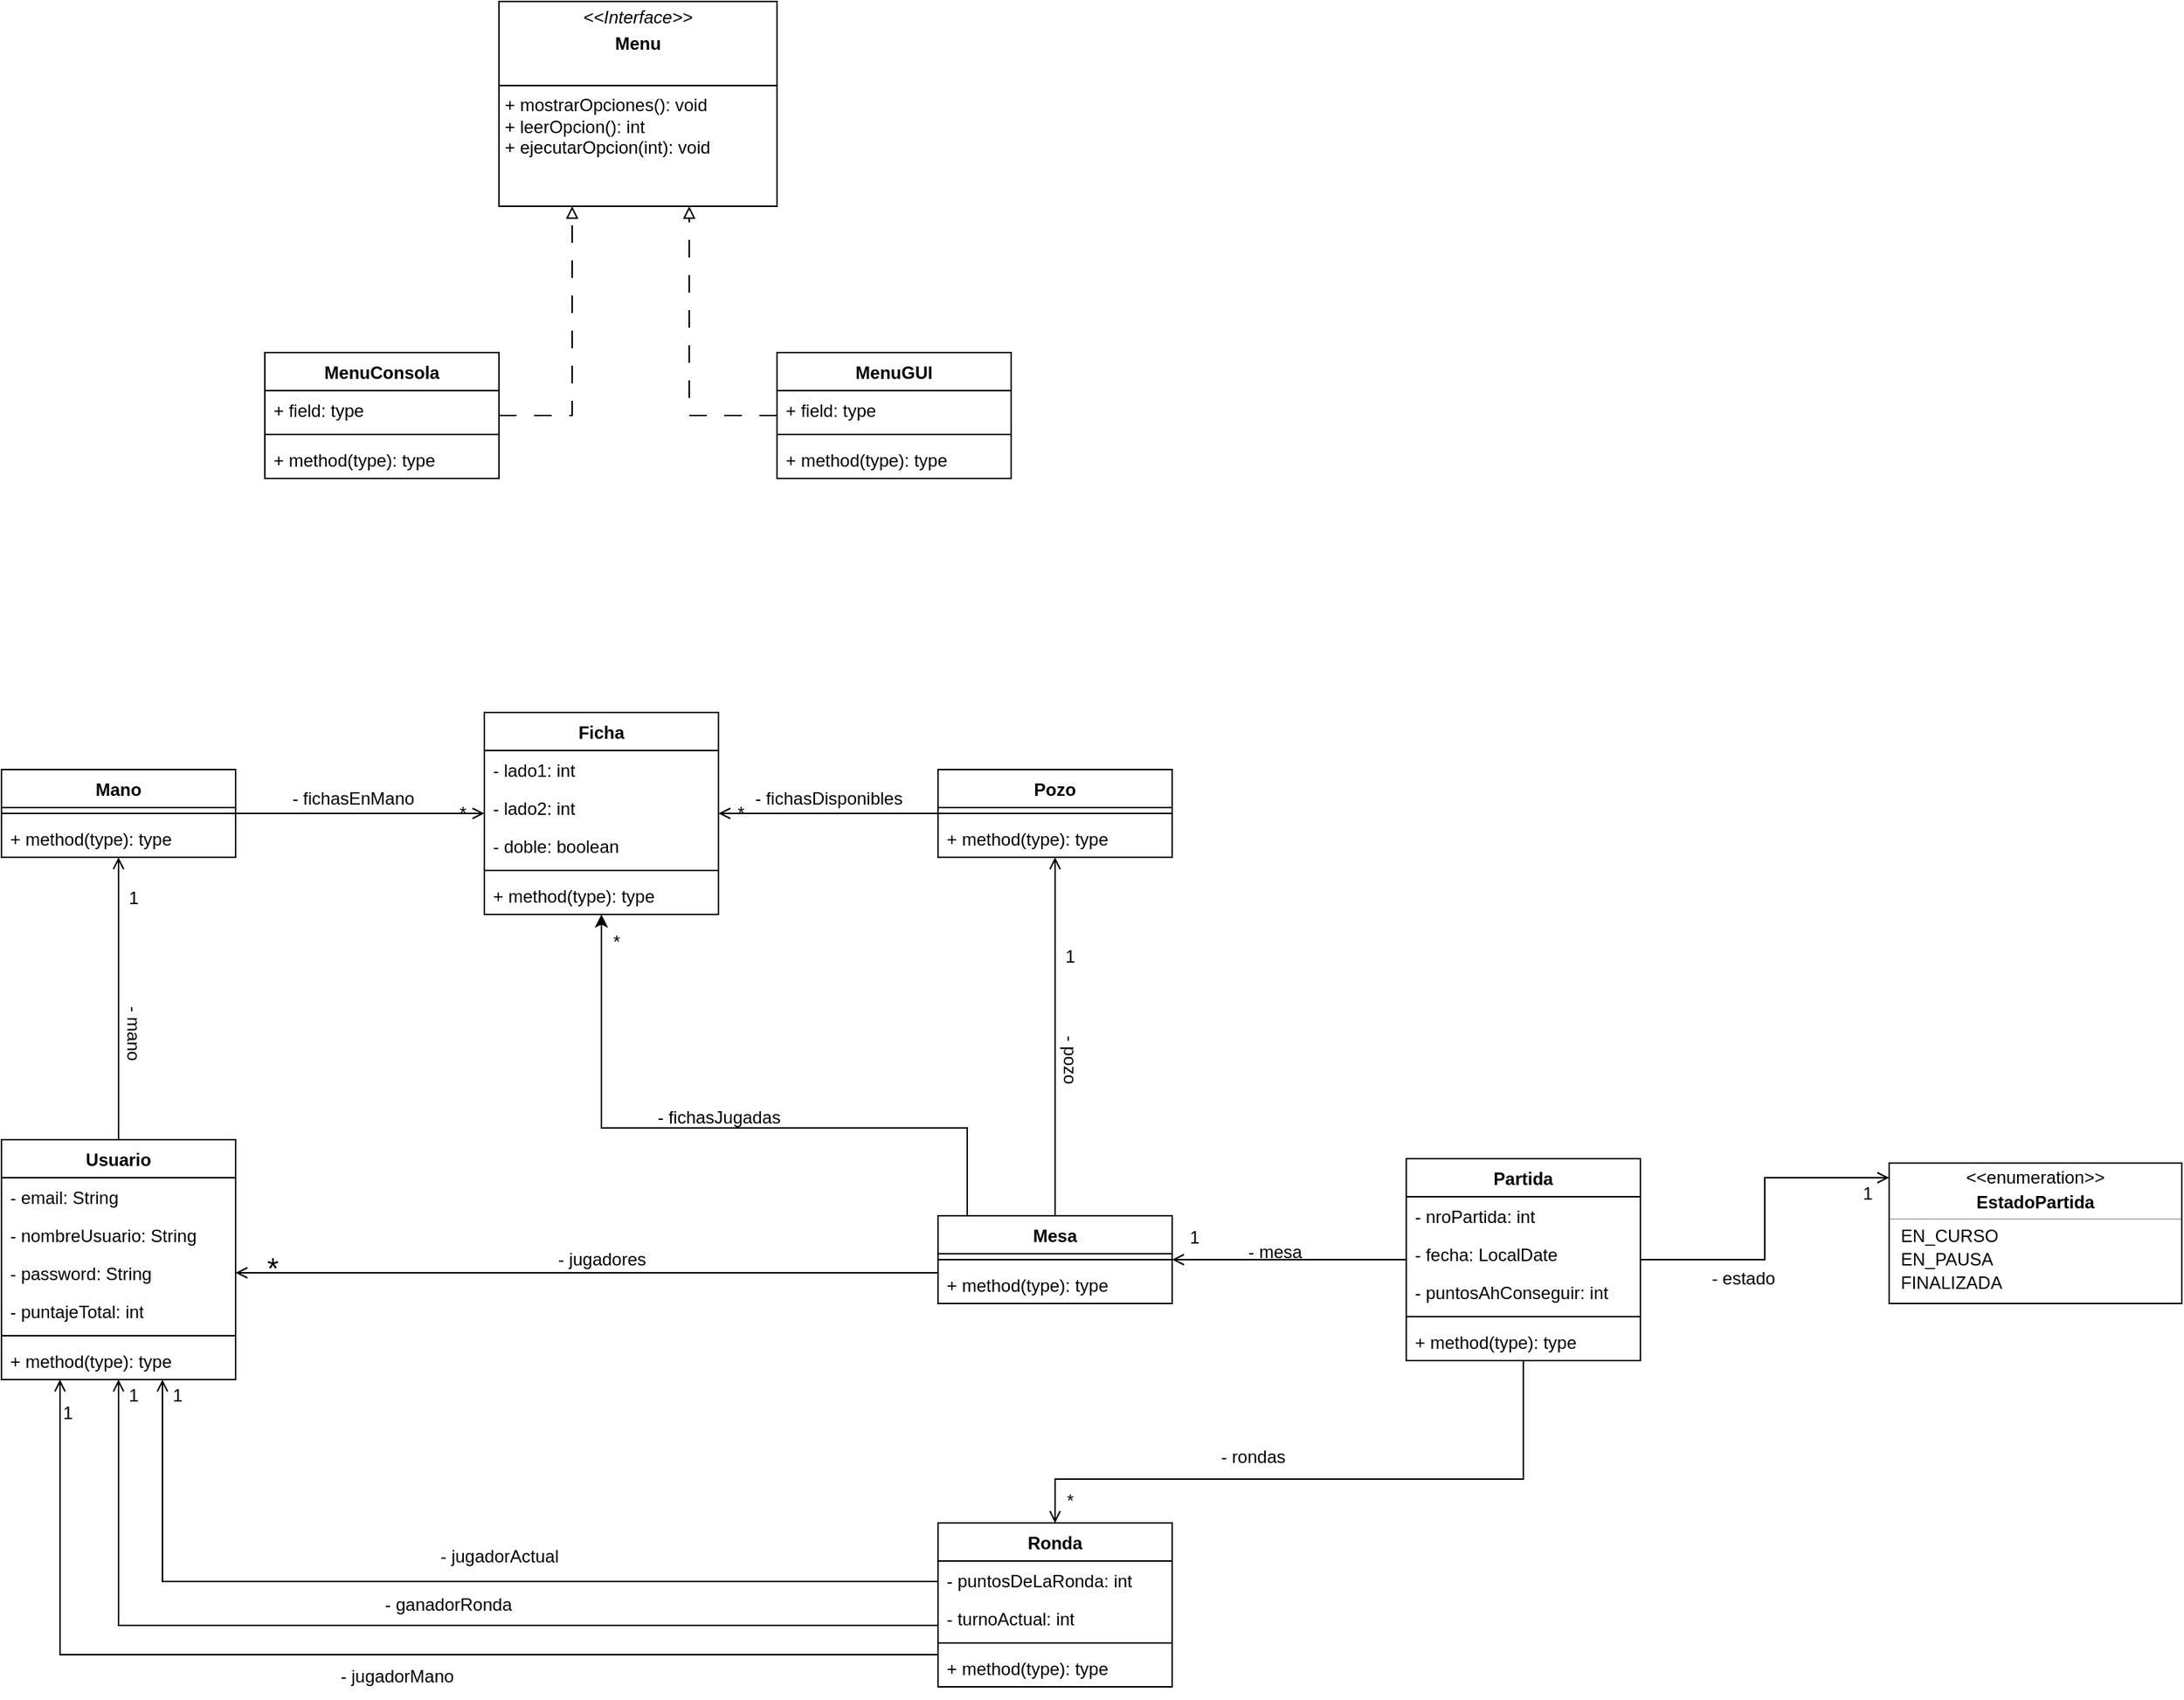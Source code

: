 <mxfile version="26.1.1">
  <diagram name="Página-1" id="Ix4WUKKrvdcGC_T9UIxn">
    <mxGraphModel dx="1434" dy="1663" grid="1" gridSize="10" guides="1" tooltips="1" connect="1" arrows="1" fold="1" page="1" pageScale="1" pageWidth="1169" pageHeight="827" math="0" shadow="0">
      <root>
        <mxCell id="0" />
        <mxCell id="1" parent="0" />
        <mxCell id="uggIbRzkwNaKUa0pgBfb-1" value="Usuario" style="swimlane;fontStyle=1;align=center;verticalAlign=top;childLayout=stackLayout;horizontal=1;startSize=26;horizontalStack=0;resizeParent=1;resizeParentMax=0;resizeLast=0;collapsible=1;marginBottom=0;whiteSpace=wrap;html=1;" parent="1" vertex="1">
          <mxGeometry x="20" y="138" width="160" height="164" as="geometry" />
        </mxCell>
        <mxCell id="uggIbRzkwNaKUa0pgBfb-2" value="- email: String" style="text;strokeColor=none;fillColor=none;align=left;verticalAlign=top;spacingLeft=4;spacingRight=4;overflow=hidden;rotatable=0;points=[[0,0.5],[1,0.5]];portConstraint=eastwest;whiteSpace=wrap;html=1;" parent="uggIbRzkwNaKUa0pgBfb-1" vertex="1">
          <mxGeometry y="26" width="160" height="26" as="geometry" />
        </mxCell>
        <mxCell id="uggIbRzkwNaKUa0pgBfb-6" value="- nombreUsuario: String" style="text;strokeColor=none;fillColor=none;align=left;verticalAlign=top;spacingLeft=4;spacingRight=4;overflow=hidden;rotatable=0;points=[[0,0.5],[1,0.5]];portConstraint=eastwest;whiteSpace=wrap;html=1;" parent="uggIbRzkwNaKUa0pgBfb-1" vertex="1">
          <mxGeometry y="52" width="160" height="26" as="geometry" />
        </mxCell>
        <mxCell id="uggIbRzkwNaKUa0pgBfb-5" value="- password: String" style="text;strokeColor=none;fillColor=none;align=left;verticalAlign=top;spacingLeft=4;spacingRight=4;overflow=hidden;rotatable=0;points=[[0,0.5],[1,0.5]];portConstraint=eastwest;whiteSpace=wrap;html=1;" parent="uggIbRzkwNaKUa0pgBfb-1" vertex="1">
          <mxGeometry y="78" width="160" height="26" as="geometry" />
        </mxCell>
        <mxCell id="uggIbRzkwNaKUa0pgBfb-109" value="- puntajeTotal: int" style="text;strokeColor=none;fillColor=none;align=left;verticalAlign=top;spacingLeft=4;spacingRight=4;overflow=hidden;rotatable=0;points=[[0,0.5],[1,0.5]];portConstraint=eastwest;whiteSpace=wrap;html=1;" parent="uggIbRzkwNaKUa0pgBfb-1" vertex="1">
          <mxGeometry y="104" width="160" height="26" as="geometry" />
        </mxCell>
        <mxCell id="uggIbRzkwNaKUa0pgBfb-3" value="" style="line;strokeWidth=1;fillColor=none;align=left;verticalAlign=middle;spacingTop=-1;spacingLeft=3;spacingRight=3;rotatable=0;labelPosition=right;points=[];portConstraint=eastwest;strokeColor=inherit;" parent="uggIbRzkwNaKUa0pgBfb-1" vertex="1">
          <mxGeometry y="130" width="160" height="8" as="geometry" />
        </mxCell>
        <mxCell id="uggIbRzkwNaKUa0pgBfb-4" value="+ method(type): type" style="text;strokeColor=none;fillColor=none;align=left;verticalAlign=top;spacingLeft=4;spacingRight=4;overflow=hidden;rotatable=0;points=[[0,0.5],[1,0.5]];portConstraint=eastwest;whiteSpace=wrap;html=1;" parent="uggIbRzkwNaKUa0pgBfb-1" vertex="1">
          <mxGeometry y="138" width="160" height="26" as="geometry" />
        </mxCell>
        <mxCell id="uggIbRzkwNaKUa0pgBfb-64" style="edgeStyle=orthogonalEdgeStyle;rounded=0;orthogonalLoop=1;jettySize=auto;html=1;endArrow=open;endFill=0;" parent="1" source="uggIbRzkwNaKUa0pgBfb-76" target="uggIbRzkwNaKUa0pgBfb-17" edge="1">
          <mxGeometry relative="1" as="geometry">
            <mxPoint x="740" y="298" as="sourcePoint" />
            <Array as="points">
              <mxPoint x="1060" y="370" />
              <mxPoint x="740" y="370" />
            </Array>
          </mxGeometry>
        </mxCell>
        <mxCell id="uggIbRzkwNaKUa0pgBfb-12" value="Ficha" style="swimlane;fontStyle=1;align=center;verticalAlign=top;childLayout=stackLayout;horizontal=1;startSize=26;horizontalStack=0;resizeParent=1;resizeParentMax=0;resizeLast=0;collapsible=1;marginBottom=0;whiteSpace=wrap;html=1;" parent="1" vertex="1">
          <mxGeometry x="350" y="-154" width="160" height="138" as="geometry" />
        </mxCell>
        <mxCell id="uggIbRzkwNaKUa0pgBfb-13" value="- lado1: int" style="text;strokeColor=none;fillColor=none;align=left;verticalAlign=top;spacingLeft=4;spacingRight=4;overflow=hidden;rotatable=0;points=[[0,0.5],[1,0.5]];portConstraint=eastwest;whiteSpace=wrap;html=1;" parent="uggIbRzkwNaKUa0pgBfb-12" vertex="1">
          <mxGeometry y="26" width="160" height="26" as="geometry" />
        </mxCell>
        <mxCell id="uggIbRzkwNaKUa0pgBfb-36" value="- lado2: int" style="text;strokeColor=none;fillColor=none;align=left;verticalAlign=top;spacingLeft=4;spacingRight=4;overflow=hidden;rotatable=0;points=[[0,0.5],[1,0.5]];portConstraint=eastwest;whiteSpace=wrap;html=1;" parent="uggIbRzkwNaKUa0pgBfb-12" vertex="1">
          <mxGeometry y="52" width="160" height="26" as="geometry" />
        </mxCell>
        <mxCell id="uggIbRzkwNaKUa0pgBfb-37" value="- doble: boolean" style="text;strokeColor=none;fillColor=none;align=left;verticalAlign=top;spacingLeft=4;spacingRight=4;overflow=hidden;rotatable=0;points=[[0,0.5],[1,0.5]];portConstraint=eastwest;whiteSpace=wrap;html=1;" parent="uggIbRzkwNaKUa0pgBfb-12" vertex="1">
          <mxGeometry y="78" width="160" height="26" as="geometry" />
        </mxCell>
        <mxCell id="uggIbRzkwNaKUa0pgBfb-14" value="" style="line;strokeWidth=1;fillColor=none;align=left;verticalAlign=middle;spacingTop=-1;spacingLeft=3;spacingRight=3;rotatable=0;labelPosition=right;points=[];portConstraint=eastwest;strokeColor=inherit;" parent="uggIbRzkwNaKUa0pgBfb-12" vertex="1">
          <mxGeometry y="104" width="160" height="8" as="geometry" />
        </mxCell>
        <mxCell id="uggIbRzkwNaKUa0pgBfb-15" value="+ method(type): type" style="text;strokeColor=none;fillColor=none;align=left;verticalAlign=top;spacingLeft=4;spacingRight=4;overflow=hidden;rotatable=0;points=[[0,0.5],[1,0.5]];portConstraint=eastwest;whiteSpace=wrap;html=1;" parent="uggIbRzkwNaKUa0pgBfb-12" vertex="1">
          <mxGeometry y="112" width="160" height="26" as="geometry" />
        </mxCell>
        <mxCell id="uggIbRzkwNaKUa0pgBfb-69" style="edgeStyle=orthogonalEdgeStyle;rounded=0;orthogonalLoop=1;jettySize=auto;html=1;endArrow=open;endFill=0;" parent="1" source="uggIbRzkwNaKUa0pgBfb-17" target="uggIbRzkwNaKUa0pgBfb-1" edge="1">
          <mxGeometry relative="1" as="geometry">
            <Array as="points">
              <mxPoint x="100" y="470" />
            </Array>
          </mxGeometry>
        </mxCell>
        <mxCell id="uggIbRzkwNaKUa0pgBfb-93" style="edgeStyle=orthogonalEdgeStyle;rounded=0;orthogonalLoop=1;jettySize=auto;html=1;endArrow=open;endFill=0;" parent="1" source="uggIbRzkwNaKUa0pgBfb-17" target="uggIbRzkwNaKUa0pgBfb-1" edge="1">
          <mxGeometry relative="1" as="geometry">
            <Array as="points">
              <mxPoint x="130" y="440" />
            </Array>
          </mxGeometry>
        </mxCell>
        <mxCell id="uggIbRzkwNaKUa0pgBfb-17" value="Ronda" style="swimlane;fontStyle=1;align=center;verticalAlign=top;childLayout=stackLayout;horizontal=1;startSize=26;horizontalStack=0;resizeParent=1;resizeParentMax=0;resizeLast=0;collapsible=1;marginBottom=0;whiteSpace=wrap;html=1;" parent="1" vertex="1">
          <mxGeometry x="660" y="400" width="160" height="112" as="geometry" />
        </mxCell>
        <mxCell id="uggIbRzkwNaKUa0pgBfb-68" value="- puntosDeLaRonda: int" style="text;strokeColor=none;fillColor=none;align=left;verticalAlign=top;spacingLeft=4;spacingRight=4;overflow=hidden;rotatable=0;points=[[0,0.5],[1,0.5]];portConstraint=eastwest;whiteSpace=wrap;html=1;" parent="uggIbRzkwNaKUa0pgBfb-17" vertex="1">
          <mxGeometry y="26" width="160" height="26" as="geometry" />
        </mxCell>
        <mxCell id="uggIbRzkwNaKUa0pgBfb-96" value="- turnoActual: int" style="text;strokeColor=none;fillColor=none;align=left;verticalAlign=top;spacingLeft=4;spacingRight=4;overflow=hidden;rotatable=0;points=[[0,0.5],[1,0.5]];portConstraint=eastwest;whiteSpace=wrap;html=1;" parent="uggIbRzkwNaKUa0pgBfb-17" vertex="1">
          <mxGeometry y="52" width="160" height="26" as="geometry" />
        </mxCell>
        <mxCell id="uggIbRzkwNaKUa0pgBfb-19" value="" style="line;strokeWidth=1;fillColor=none;align=left;verticalAlign=middle;spacingTop=-1;spacingLeft=3;spacingRight=3;rotatable=0;labelPosition=right;points=[];portConstraint=eastwest;strokeColor=inherit;" parent="uggIbRzkwNaKUa0pgBfb-17" vertex="1">
          <mxGeometry y="78" width="160" height="8" as="geometry" />
        </mxCell>
        <mxCell id="uggIbRzkwNaKUa0pgBfb-20" value="+ method(type): type" style="text;strokeColor=none;fillColor=none;align=left;verticalAlign=top;spacingLeft=4;spacingRight=4;overflow=hidden;rotatable=0;points=[[0,0.5],[1,0.5]];portConstraint=eastwest;whiteSpace=wrap;html=1;" parent="uggIbRzkwNaKUa0pgBfb-17" vertex="1">
          <mxGeometry y="86" width="160" height="26" as="geometry" />
        </mxCell>
        <mxCell id="uggIbRzkwNaKUa0pgBfb-57" style="edgeStyle=orthogonalEdgeStyle;rounded=0;orthogonalLoop=1;jettySize=auto;html=1;endArrow=open;endFill=0;" parent="1" source="uggIbRzkwNaKUa0pgBfb-22" target="uggIbRzkwNaKUa0pgBfb-12" edge="1">
          <mxGeometry relative="1" as="geometry" />
        </mxCell>
        <mxCell id="uggIbRzkwNaKUa0pgBfb-22" value="Pozo" style="swimlane;fontStyle=1;align=center;verticalAlign=top;childLayout=stackLayout;horizontal=1;startSize=26;horizontalStack=0;resizeParent=1;resizeParentMax=0;resizeLast=0;collapsible=1;marginBottom=0;whiteSpace=wrap;html=1;" parent="1" vertex="1">
          <mxGeometry x="660" y="-115" width="160" height="60" as="geometry" />
        </mxCell>
        <mxCell id="uggIbRzkwNaKUa0pgBfb-24" value="" style="line;strokeWidth=1;fillColor=none;align=left;verticalAlign=middle;spacingTop=-1;spacingLeft=3;spacingRight=3;rotatable=0;labelPosition=right;points=[];portConstraint=eastwest;strokeColor=inherit;" parent="uggIbRzkwNaKUa0pgBfb-22" vertex="1">
          <mxGeometry y="26" width="160" height="8" as="geometry" />
        </mxCell>
        <mxCell id="uggIbRzkwNaKUa0pgBfb-25" value="+ method(type): type" style="text;strokeColor=none;fillColor=none;align=left;verticalAlign=top;spacingLeft=4;spacingRight=4;overflow=hidden;rotatable=0;points=[[0,0.5],[1,0.5]];portConstraint=eastwest;whiteSpace=wrap;html=1;" parent="uggIbRzkwNaKUa0pgBfb-22" vertex="1">
          <mxGeometry y="34" width="160" height="26" as="geometry" />
        </mxCell>
        <mxCell id="uggIbRzkwNaKUa0pgBfb-26" value="Mano" style="swimlane;fontStyle=1;align=center;verticalAlign=top;childLayout=stackLayout;horizontal=1;startSize=26;horizontalStack=0;resizeParent=1;resizeParentMax=0;resizeLast=0;collapsible=1;marginBottom=0;whiteSpace=wrap;html=1;" parent="1" vertex="1">
          <mxGeometry x="20" y="-115" width="160" height="60" as="geometry" />
        </mxCell>
        <mxCell id="uggIbRzkwNaKUa0pgBfb-28" value="" style="line;strokeWidth=1;fillColor=none;align=left;verticalAlign=middle;spacingTop=-1;spacingLeft=3;spacingRight=3;rotatable=0;labelPosition=right;points=[];portConstraint=eastwest;strokeColor=inherit;" parent="uggIbRzkwNaKUa0pgBfb-26" vertex="1">
          <mxGeometry y="26" width="160" height="8" as="geometry" />
        </mxCell>
        <mxCell id="uggIbRzkwNaKUa0pgBfb-29" value="+ method(type): type" style="text;strokeColor=none;fillColor=none;align=left;verticalAlign=top;spacingLeft=4;spacingRight=4;overflow=hidden;rotatable=0;points=[[0,0.5],[1,0.5]];portConstraint=eastwest;whiteSpace=wrap;html=1;" parent="uggIbRzkwNaKUa0pgBfb-26" vertex="1">
          <mxGeometry y="34" width="160" height="26" as="geometry" />
        </mxCell>
        <mxCell id="uggIbRzkwNaKUa0pgBfb-43" style="edgeStyle=orthogonalEdgeStyle;rounded=0;orthogonalLoop=1;jettySize=auto;html=1;endArrow=open;endFill=0;" parent="1" source="uggIbRzkwNaKUa0pgBfb-82" target="uggIbRzkwNaKUa0pgBfb-1" edge="1">
          <mxGeometry relative="1" as="geometry">
            <mxPoint x="660" y="229.0" as="sourcePoint" />
            <mxPoint x="560" y="120" as="targetPoint" />
            <Array as="points">
              <mxPoint x="540" y="229" />
              <mxPoint x="540" y="229" />
            </Array>
          </mxGeometry>
        </mxCell>
        <mxCell id="uggIbRzkwNaKUa0pgBfb-44" value="*" style="text;html=1;align=center;verticalAlign=middle;resizable=0;points=[];autosize=1;strokeColor=none;fillColor=none;fontSize=20;" parent="1" vertex="1">
          <mxGeometry x="190" y="205" width="30" height="40" as="geometry" />
        </mxCell>
        <mxCell id="uggIbRzkwNaKUa0pgBfb-45" value="- jugadores" style="text;html=1;align=center;verticalAlign=middle;resizable=0;points=[];autosize=1;strokeColor=none;fillColor=none;" parent="1" vertex="1">
          <mxGeometry x="390" y="205" width="80" height="30" as="geometry" />
        </mxCell>
        <mxCell id="uggIbRzkwNaKUa0pgBfb-50" style="edgeStyle=orthogonalEdgeStyle;rounded=0;orthogonalLoop=1;jettySize=auto;html=1;endArrow=open;endFill=0;" parent="1" source="uggIbRzkwNaKUa0pgBfb-1" target="uggIbRzkwNaKUa0pgBfb-26" edge="1">
          <mxGeometry relative="1" as="geometry">
            <mxPoint x="510" y="239" as="sourcePoint" />
            <mxPoint x="190" y="239" as="targetPoint" />
            <Array as="points" />
          </mxGeometry>
        </mxCell>
        <mxCell id="uggIbRzkwNaKUa0pgBfb-51" value="1" style="text;html=1;align=center;verticalAlign=middle;resizable=0;points=[];autosize=1;strokeColor=none;fillColor=none;" parent="1" vertex="1">
          <mxGeometry x="95" y="-42" width="30" height="30" as="geometry" />
        </mxCell>
        <mxCell id="uggIbRzkwNaKUa0pgBfb-52" value="- mano" style="text;html=1;align=center;verticalAlign=middle;resizable=0;points=[];autosize=1;strokeColor=none;fillColor=none;rotation=90;" parent="1" vertex="1">
          <mxGeometry x="80" y="50" width="60" height="30" as="geometry" />
        </mxCell>
        <mxCell id="uggIbRzkwNaKUa0pgBfb-53" style="edgeStyle=orthogonalEdgeStyle;rounded=0;orthogonalLoop=1;jettySize=auto;html=1;endArrow=open;endFill=0;" parent="1" source="uggIbRzkwNaKUa0pgBfb-82" target="uggIbRzkwNaKUa0pgBfb-22" edge="1">
          <mxGeometry relative="1" as="geometry">
            <mxPoint x="740" y="160" as="sourcePoint" />
            <mxPoint x="360" y="249" as="targetPoint" />
            <Array as="points" />
          </mxGeometry>
        </mxCell>
        <mxCell id="uggIbRzkwNaKUa0pgBfb-54" value="1" style="text;html=1;align=center;verticalAlign=middle;resizable=0;points=[];autosize=1;strokeColor=none;fillColor=none;" parent="1" vertex="1">
          <mxGeometry x="735" y="-2" width="30" height="30" as="geometry" />
        </mxCell>
        <mxCell id="uggIbRzkwNaKUa0pgBfb-55" value="- pozo" style="text;html=1;align=center;verticalAlign=middle;resizable=0;points=[];autosize=1;strokeColor=none;fillColor=none;rotation=90;" parent="1" vertex="1">
          <mxGeometry x="720" y="68" width="60" height="30" as="geometry" />
        </mxCell>
        <mxCell id="uggIbRzkwNaKUa0pgBfb-58" value="*" style="text;html=1;align=center;verticalAlign=middle;resizable=0;points=[];autosize=1;strokeColor=none;fillColor=none;" parent="1" vertex="1">
          <mxGeometry x="510" y="-100" width="30" height="30" as="geometry" />
        </mxCell>
        <mxCell id="uggIbRzkwNaKUa0pgBfb-59" value="- fichasDisponibles" style="text;html=1;align=center;verticalAlign=middle;resizable=0;points=[];autosize=1;strokeColor=none;fillColor=none;" parent="1" vertex="1">
          <mxGeometry x="525" y="-110" width="120" height="30" as="geometry" />
        </mxCell>
        <mxCell id="uggIbRzkwNaKUa0pgBfb-60" style="edgeStyle=orthogonalEdgeStyle;rounded=0;orthogonalLoop=1;jettySize=auto;html=1;endArrow=open;endFill=0;" parent="1" source="uggIbRzkwNaKUa0pgBfb-26" target="uggIbRzkwNaKUa0pgBfb-12" edge="1">
          <mxGeometry relative="1" as="geometry">
            <mxPoint x="610" y="-75" as="sourcePoint" />
            <mxPoint x="520" y="-75" as="targetPoint" />
          </mxGeometry>
        </mxCell>
        <mxCell id="uggIbRzkwNaKUa0pgBfb-61" value="*" style="text;html=1;align=center;verticalAlign=middle;resizable=0;points=[];autosize=1;strokeColor=none;fillColor=none;" parent="1" vertex="1">
          <mxGeometry x="320" y="-100" width="30" height="30" as="geometry" />
        </mxCell>
        <mxCell id="uggIbRzkwNaKUa0pgBfb-62" value="- fichasEnMano" style="text;html=1;align=center;verticalAlign=middle;resizable=0;points=[];autosize=1;strokeColor=none;fillColor=none;" parent="1" vertex="1">
          <mxGeometry x="205" y="-110" width="110" height="30" as="geometry" />
        </mxCell>
        <mxCell id="uggIbRzkwNaKUa0pgBfb-65" value="*" style="text;html=1;align=center;verticalAlign=middle;resizable=0;points=[];autosize=1;strokeColor=none;fillColor=none;" parent="1" vertex="1">
          <mxGeometry x="735" y="370" width="30" height="30" as="geometry" />
        </mxCell>
        <mxCell id="uggIbRzkwNaKUa0pgBfb-66" value="- rondas" style="text;html=1;align=center;verticalAlign=middle;resizable=0;points=[];autosize=1;strokeColor=none;fillColor=none;rotation=0;" parent="1" vertex="1">
          <mxGeometry x="840" y="340" width="70" height="30" as="geometry" />
        </mxCell>
        <mxCell id="uggIbRzkwNaKUa0pgBfb-70" value="1" style="text;html=1;align=center;verticalAlign=middle;resizable=0;points=[];autosize=1;strokeColor=none;fillColor=none;" parent="1" vertex="1">
          <mxGeometry x="95" y="298" width="30" height="30" as="geometry" />
        </mxCell>
        <mxCell id="uggIbRzkwNaKUa0pgBfb-71" value="- ganadorRonda" style="text;html=1;align=center;verticalAlign=middle;resizable=0;points=[];autosize=1;strokeColor=none;fillColor=none;" parent="1" vertex="1">
          <mxGeometry x="270" y="441" width="110" height="30" as="geometry" />
        </mxCell>
        <mxCell id="uggIbRzkwNaKUa0pgBfb-73" style="edgeStyle=orthogonalEdgeStyle;rounded=0;orthogonalLoop=1;jettySize=auto;html=1;endArrow=open;endFill=0;" parent="1" source="uggIbRzkwNaKUa0pgBfb-17" target="uggIbRzkwNaKUa0pgBfb-1" edge="1">
          <mxGeometry relative="1" as="geometry">
            <Array as="points">
              <mxPoint x="60" y="490" />
            </Array>
          </mxGeometry>
        </mxCell>
        <mxCell id="uggIbRzkwNaKUa0pgBfb-74" value="1" style="text;html=1;align=center;verticalAlign=middle;resizable=0;points=[];autosize=1;strokeColor=none;fillColor=none;" parent="1" vertex="1">
          <mxGeometry x="50" y="310" width="30" height="30" as="geometry" />
        </mxCell>
        <mxCell id="uggIbRzkwNaKUa0pgBfb-75" value="- jugadorMano" style="text;html=1;align=center;verticalAlign=middle;resizable=0;points=[];autosize=1;strokeColor=none;fillColor=none;" parent="1" vertex="1">
          <mxGeometry x="240" y="490" width="100" height="30" as="geometry" />
        </mxCell>
        <mxCell id="uggIbRzkwNaKUa0pgBfb-86" style="edgeStyle=orthogonalEdgeStyle;rounded=0;orthogonalLoop=1;jettySize=auto;html=1;endArrow=open;endFill=0;" parent="1" source="uggIbRzkwNaKUa0pgBfb-76" target="uggIbRzkwNaKUa0pgBfb-82" edge="1">
          <mxGeometry relative="1" as="geometry" />
        </mxCell>
        <mxCell id="uggIbRzkwNaKUa0pgBfb-106" style="edgeStyle=orthogonalEdgeStyle;rounded=0;orthogonalLoop=1;jettySize=auto;html=1;endArrow=open;endFill=0;" parent="1" source="uggIbRzkwNaKUa0pgBfb-76" target="uggIbRzkwNaKUa0pgBfb-99" edge="1">
          <mxGeometry relative="1" as="geometry" />
        </mxCell>
        <mxCell id="uggIbRzkwNaKUa0pgBfb-76" value="Partida" style="swimlane;fontStyle=1;align=center;verticalAlign=top;childLayout=stackLayout;horizontal=1;startSize=26;horizontalStack=0;resizeParent=1;resizeParentMax=0;resizeLast=0;collapsible=1;marginBottom=0;whiteSpace=wrap;html=1;" parent="1" vertex="1">
          <mxGeometry x="980" y="151" width="160" height="138" as="geometry" />
        </mxCell>
        <mxCell id="uggIbRzkwNaKUa0pgBfb-77" value="- nroPartida: int" style="text;strokeColor=none;fillColor=none;align=left;verticalAlign=top;spacingLeft=4;spacingRight=4;overflow=hidden;rotatable=0;points=[[0,0.5],[1,0.5]];portConstraint=eastwest;whiteSpace=wrap;html=1;" parent="uggIbRzkwNaKUa0pgBfb-76" vertex="1">
          <mxGeometry y="26" width="160" height="26" as="geometry" />
        </mxCell>
        <mxCell id="uggIbRzkwNaKUa0pgBfb-78" value="- fecha: LocalDate" style="text;strokeColor=none;fillColor=none;align=left;verticalAlign=top;spacingLeft=4;spacingRight=4;overflow=hidden;rotatable=0;points=[[0,0.5],[1,0.5]];portConstraint=eastwest;whiteSpace=wrap;html=1;" parent="uggIbRzkwNaKUa0pgBfb-76" vertex="1">
          <mxGeometry y="52" width="160" height="26" as="geometry" />
        </mxCell>
        <mxCell id="uggIbRzkwNaKUa0pgBfb-79" value="- puntosAhConseguir: int" style="text;strokeColor=none;fillColor=none;align=left;verticalAlign=top;spacingLeft=4;spacingRight=4;overflow=hidden;rotatable=0;points=[[0,0.5],[1,0.5]];portConstraint=eastwest;whiteSpace=wrap;html=1;" parent="uggIbRzkwNaKUa0pgBfb-76" vertex="1">
          <mxGeometry y="78" width="160" height="26" as="geometry" />
        </mxCell>
        <mxCell id="uggIbRzkwNaKUa0pgBfb-80" value="" style="line;strokeWidth=1;fillColor=none;align=left;verticalAlign=middle;spacingTop=-1;spacingLeft=3;spacingRight=3;rotatable=0;labelPosition=right;points=[];portConstraint=eastwest;strokeColor=inherit;" parent="uggIbRzkwNaKUa0pgBfb-76" vertex="1">
          <mxGeometry y="104" width="160" height="8" as="geometry" />
        </mxCell>
        <mxCell id="uggIbRzkwNaKUa0pgBfb-81" value="+ method(type): type" style="text;strokeColor=none;fillColor=none;align=left;verticalAlign=top;spacingLeft=4;spacingRight=4;overflow=hidden;rotatable=0;points=[[0,0.5],[1,0.5]];portConstraint=eastwest;whiteSpace=wrap;html=1;" parent="uggIbRzkwNaKUa0pgBfb-76" vertex="1">
          <mxGeometry y="112" width="160" height="26" as="geometry" />
        </mxCell>
        <mxCell id="uggIbRzkwNaKUa0pgBfb-89" style="edgeStyle=orthogonalEdgeStyle;rounded=0;orthogonalLoop=1;jettySize=auto;html=1;" parent="1" source="uggIbRzkwNaKUa0pgBfb-82" target="uggIbRzkwNaKUa0pgBfb-12" edge="1">
          <mxGeometry relative="1" as="geometry">
            <Array as="points">
              <mxPoint x="680" y="130" />
              <mxPoint x="430" y="130" />
            </Array>
          </mxGeometry>
        </mxCell>
        <mxCell id="uggIbRzkwNaKUa0pgBfb-82" value="Mesa" style="swimlane;fontStyle=1;align=center;verticalAlign=top;childLayout=stackLayout;horizontal=1;startSize=26;horizontalStack=0;resizeParent=1;resizeParentMax=0;resizeLast=0;collapsible=1;marginBottom=0;whiteSpace=wrap;html=1;" parent="1" vertex="1">
          <mxGeometry x="660" y="190" width="160" height="60" as="geometry" />
        </mxCell>
        <mxCell id="uggIbRzkwNaKUa0pgBfb-84" value="" style="line;strokeWidth=1;fillColor=none;align=left;verticalAlign=middle;spacingTop=-1;spacingLeft=3;spacingRight=3;rotatable=0;labelPosition=right;points=[];portConstraint=eastwest;strokeColor=inherit;" parent="uggIbRzkwNaKUa0pgBfb-82" vertex="1">
          <mxGeometry y="26" width="160" height="8" as="geometry" />
        </mxCell>
        <mxCell id="uggIbRzkwNaKUa0pgBfb-85" value="+ method(type): type" style="text;strokeColor=none;fillColor=none;align=left;verticalAlign=top;spacingLeft=4;spacingRight=4;overflow=hidden;rotatable=0;points=[[0,0.5],[1,0.5]];portConstraint=eastwest;whiteSpace=wrap;html=1;" parent="uggIbRzkwNaKUa0pgBfb-82" vertex="1">
          <mxGeometry y="34" width="160" height="26" as="geometry" />
        </mxCell>
        <mxCell id="uggIbRzkwNaKUa0pgBfb-87" value="1" style="text;html=1;align=center;verticalAlign=middle;resizable=0;points=[];autosize=1;strokeColor=none;fillColor=none;" parent="1" vertex="1">
          <mxGeometry x="820" y="190" width="30" height="30" as="geometry" />
        </mxCell>
        <mxCell id="uggIbRzkwNaKUa0pgBfb-88" value="- mesa" style="text;html=1;align=center;verticalAlign=middle;resizable=0;points=[];autosize=1;strokeColor=none;fillColor=none;" parent="1" vertex="1">
          <mxGeometry x="860" y="200" width="60" height="30" as="geometry" />
        </mxCell>
        <mxCell id="uggIbRzkwNaKUa0pgBfb-90" value="*" style="text;html=1;align=center;verticalAlign=middle;resizable=0;points=[];autosize=1;strokeColor=none;fillColor=none;" parent="1" vertex="1">
          <mxGeometry x="425" y="-12" width="30" height="30" as="geometry" />
        </mxCell>
        <mxCell id="uggIbRzkwNaKUa0pgBfb-91" value="- fichasJugadas" style="text;html=1;align=center;verticalAlign=middle;resizable=0;points=[];autosize=1;strokeColor=none;fillColor=none;" parent="1" vertex="1">
          <mxGeometry x="455" y="108" width="110" height="30" as="geometry" />
        </mxCell>
        <mxCell id="uggIbRzkwNaKUa0pgBfb-94" value="1" style="text;html=1;align=center;verticalAlign=middle;resizable=0;points=[];autosize=1;strokeColor=none;fillColor=none;" parent="1" vertex="1">
          <mxGeometry x="125" y="298" width="30" height="30" as="geometry" />
        </mxCell>
        <mxCell id="uggIbRzkwNaKUa0pgBfb-95" value="- jugadorActual" style="text;html=1;align=center;verticalAlign=middle;resizable=0;points=[];autosize=1;strokeColor=none;fillColor=none;" parent="1" vertex="1">
          <mxGeometry x="310" y="408" width="100" height="30" as="geometry" />
        </mxCell>
        <mxCell id="uggIbRzkwNaKUa0pgBfb-98" value="" style="fontStyle=1;align=center;verticalAlign=middle;childLayout=stackLayout;horizontal=1;horizontalStack=0;resizeParent=1;resizeParentMax=0;resizeLast=0;marginBottom=0;" parent="1" vertex="1">
          <mxGeometry x="1310" y="154" width="200" height="96" as="geometry" />
        </mxCell>
        <mxCell id="uggIbRzkwNaKUa0pgBfb-99" value="&amp;lt;&amp;lt;enumeration&amp;gt;&amp;gt;" style="html=1;align=center;spacing=0;verticalAlign=middle;strokeColor=none;fillColor=none;whiteSpace=wrap;" parent="uggIbRzkwNaKUa0pgBfb-98" vertex="1">
          <mxGeometry width="200" height="20" as="geometry" />
        </mxCell>
        <mxCell id="uggIbRzkwNaKUa0pgBfb-100" value="EstadoPartida" style="html=1;align=center;spacing=0;verticalAlign=middle;strokeColor=none;fillColor=none;whiteSpace=wrap;fontStyle=1;" parent="uggIbRzkwNaKUa0pgBfb-98" vertex="1">
          <mxGeometry y="20" width="200" height="14" as="geometry" />
        </mxCell>
        <mxCell id="uggIbRzkwNaKUa0pgBfb-101" value="" style="line;strokeWidth=0.25;fillColor=none;align=left;verticalAlign=middle;spacingTop=-1;spacingLeft=3;spacingRight=3;rotatable=0;labelPosition=right;points=[];portConstraint=eastwest;" parent="uggIbRzkwNaKUa0pgBfb-98" vertex="1">
          <mxGeometry y="34" width="200" height="8" as="geometry" />
        </mxCell>
        <mxCell id="uggIbRzkwNaKUa0pgBfb-102" value="EN_CURSO" style="html=1;align=left;spacing=0;spacingLeft=8;verticalAlign=middle;strokeColor=none;fillColor=none;whiteSpace=wrap;" parent="uggIbRzkwNaKUa0pgBfb-98" vertex="1">
          <mxGeometry y="42" width="200" height="16" as="geometry" />
        </mxCell>
        <mxCell id="uggIbRzkwNaKUa0pgBfb-105" value="EN_PAUSA" style="html=1;align=left;spacing=0;spacingLeft=8;verticalAlign=middle;strokeColor=none;fillColor=none;whiteSpace=wrap;" parent="uggIbRzkwNaKUa0pgBfb-98" vertex="1">
          <mxGeometry y="58" width="200" height="16" as="geometry" />
        </mxCell>
        <mxCell id="uggIbRzkwNaKUa0pgBfb-103" value="FINALIZADA" style="html=1;align=left;spacing=0;spacingLeft=8;verticalAlign=middle;strokeColor=none;fillColor=none;whiteSpace=wrap;" parent="uggIbRzkwNaKUa0pgBfb-98" vertex="1">
          <mxGeometry y="74" width="200" height="16" as="geometry" />
        </mxCell>
        <mxCell id="uggIbRzkwNaKUa0pgBfb-104" value="" style="html=1;align=left;spacing=0;spacingLeft=8;verticalAlign=middle;strokeColor=none;fillColor=none;whiteSpace=wrap;" parent="uggIbRzkwNaKUa0pgBfb-98" vertex="1">
          <mxGeometry y="90" width="200" height="6" as="geometry" />
        </mxCell>
        <mxCell id="uggIbRzkwNaKUa0pgBfb-107" value="1" style="text;html=1;align=center;verticalAlign=middle;resizable=0;points=[];autosize=1;strokeColor=none;fillColor=none;" parent="1" vertex="1">
          <mxGeometry x="1280" y="160" width="30" height="30" as="geometry" />
        </mxCell>
        <mxCell id="uggIbRzkwNaKUa0pgBfb-108" value="- estado" style="text;html=1;align=center;verticalAlign=middle;resizable=0;points=[];autosize=1;strokeColor=none;fillColor=none;" parent="1" vertex="1">
          <mxGeometry x="1175" y="218" width="70" height="30" as="geometry" />
        </mxCell>
        <mxCell id="1VqTN9Ibg_GyXB1k2c_X-11" style="edgeStyle=orthogonalEdgeStyle;rounded=0;orthogonalLoop=1;jettySize=auto;html=1;dashed=1;dashPattern=12 12;endArrow=block;endFill=0;" parent="1" source="1VqTN9Ibg_GyXB1k2c_X-3" target="1VqTN9Ibg_GyXB1k2c_X-13" edge="1">
          <mxGeometry relative="1" as="geometry">
            <mxPoint x="410.043" y="-500" as="targetPoint" />
            <Array as="points">
              <mxPoint x="410" y="-357" />
            </Array>
          </mxGeometry>
        </mxCell>
        <mxCell id="1VqTN9Ibg_GyXB1k2c_X-3" value="MenuConsola" style="swimlane;fontStyle=1;align=center;verticalAlign=top;childLayout=stackLayout;horizontal=1;startSize=26;horizontalStack=0;resizeParent=1;resizeParentMax=0;resizeLast=0;collapsible=1;marginBottom=0;whiteSpace=wrap;html=1;" parent="1" vertex="1">
          <mxGeometry x="200" y="-400" width="160" height="86" as="geometry" />
        </mxCell>
        <mxCell id="1VqTN9Ibg_GyXB1k2c_X-4" value="+ field: type" style="text;strokeColor=none;fillColor=none;align=left;verticalAlign=top;spacingLeft=4;spacingRight=4;overflow=hidden;rotatable=0;points=[[0,0.5],[1,0.5]];portConstraint=eastwest;whiteSpace=wrap;html=1;" parent="1VqTN9Ibg_GyXB1k2c_X-3" vertex="1">
          <mxGeometry y="26" width="160" height="26" as="geometry" />
        </mxCell>
        <mxCell id="1VqTN9Ibg_GyXB1k2c_X-5" value="" style="line;strokeWidth=1;fillColor=none;align=left;verticalAlign=middle;spacingTop=-1;spacingLeft=3;spacingRight=3;rotatable=0;labelPosition=right;points=[];portConstraint=eastwest;strokeColor=inherit;" parent="1VqTN9Ibg_GyXB1k2c_X-3" vertex="1">
          <mxGeometry y="52" width="160" height="8" as="geometry" />
        </mxCell>
        <mxCell id="1VqTN9Ibg_GyXB1k2c_X-6" value="+ method(type): type" style="text;strokeColor=none;fillColor=none;align=left;verticalAlign=top;spacingLeft=4;spacingRight=4;overflow=hidden;rotatable=0;points=[[0,0.5],[1,0.5]];portConstraint=eastwest;whiteSpace=wrap;html=1;" parent="1VqTN9Ibg_GyXB1k2c_X-3" vertex="1">
          <mxGeometry y="60" width="160" height="26" as="geometry" />
        </mxCell>
        <mxCell id="1VqTN9Ibg_GyXB1k2c_X-12" style="edgeStyle=orthogonalEdgeStyle;rounded=0;orthogonalLoop=1;jettySize=auto;html=1;endArrow=block;endFill=0;dashed=1;dashPattern=12 12;" parent="1" source="1VqTN9Ibg_GyXB1k2c_X-7" target="1VqTN9Ibg_GyXB1k2c_X-13" edge="1">
          <mxGeometry relative="1" as="geometry">
            <mxPoint x="490.043" y="-500" as="targetPoint" />
            <Array as="points">
              <mxPoint x="490" y="-357" />
            </Array>
          </mxGeometry>
        </mxCell>
        <mxCell id="1VqTN9Ibg_GyXB1k2c_X-7" value="MenuGUI" style="swimlane;fontStyle=1;align=center;verticalAlign=top;childLayout=stackLayout;horizontal=1;startSize=26;horizontalStack=0;resizeParent=1;resizeParentMax=0;resizeLast=0;collapsible=1;marginBottom=0;whiteSpace=wrap;html=1;" parent="1" vertex="1">
          <mxGeometry x="550" y="-400" width="160" height="86" as="geometry" />
        </mxCell>
        <mxCell id="1VqTN9Ibg_GyXB1k2c_X-8" value="+ field: type" style="text;strokeColor=none;fillColor=none;align=left;verticalAlign=top;spacingLeft=4;spacingRight=4;overflow=hidden;rotatable=0;points=[[0,0.5],[1,0.5]];portConstraint=eastwest;whiteSpace=wrap;html=1;" parent="1VqTN9Ibg_GyXB1k2c_X-7" vertex="1">
          <mxGeometry y="26" width="160" height="26" as="geometry" />
        </mxCell>
        <mxCell id="1VqTN9Ibg_GyXB1k2c_X-9" value="" style="line;strokeWidth=1;fillColor=none;align=left;verticalAlign=middle;spacingTop=-1;spacingLeft=3;spacingRight=3;rotatable=0;labelPosition=right;points=[];portConstraint=eastwest;strokeColor=inherit;" parent="1VqTN9Ibg_GyXB1k2c_X-7" vertex="1">
          <mxGeometry y="52" width="160" height="8" as="geometry" />
        </mxCell>
        <mxCell id="1VqTN9Ibg_GyXB1k2c_X-10" value="+ method(type): type" style="text;strokeColor=none;fillColor=none;align=left;verticalAlign=top;spacingLeft=4;spacingRight=4;overflow=hidden;rotatable=0;points=[[0,0.5],[1,0.5]];portConstraint=eastwest;whiteSpace=wrap;html=1;" parent="1VqTN9Ibg_GyXB1k2c_X-7" vertex="1">
          <mxGeometry y="60" width="160" height="26" as="geometry" />
        </mxCell>
        <mxCell id="1VqTN9Ibg_GyXB1k2c_X-13" value="&lt;p style=&quot;margin:0px;margin-top:4px;text-align:center;&quot;&gt;&lt;i&gt;&amp;lt;&amp;lt;Interface&amp;gt;&amp;gt;&lt;/i&gt;&lt;/p&gt;&lt;p style=&quot;margin:0px;margin-top:4px;text-align:center;&quot;&gt;&lt;b style=&quot;&quot;&gt;Menu&lt;/b&gt;&lt;br&gt;&lt;/p&gt;&lt;p style=&quot;margin:0px;margin-left:4px;&quot;&gt;&lt;br&gt;&lt;/p&gt;&lt;hr size=&quot;1&quot; style=&quot;border-style:solid;&quot;&gt;&lt;p style=&quot;margin:0px;margin-left:4px;&quot;&gt;+ mostrarOpciones(): void&lt;/p&gt;&lt;p style=&quot;margin:0px;margin-left:4px;&quot;&gt;+ leerOpcion(): int&lt;/p&gt;&lt;p style=&quot;margin:0px;margin-left:4px;&quot;&gt;+ ejecutarOpcion(int): void&lt;/p&gt;" style="verticalAlign=top;align=left;overflow=fill;html=1;whiteSpace=wrap;" parent="1" vertex="1">
          <mxGeometry x="360" y="-640" width="190" height="140" as="geometry" />
        </mxCell>
      </root>
    </mxGraphModel>
  </diagram>
</mxfile>
